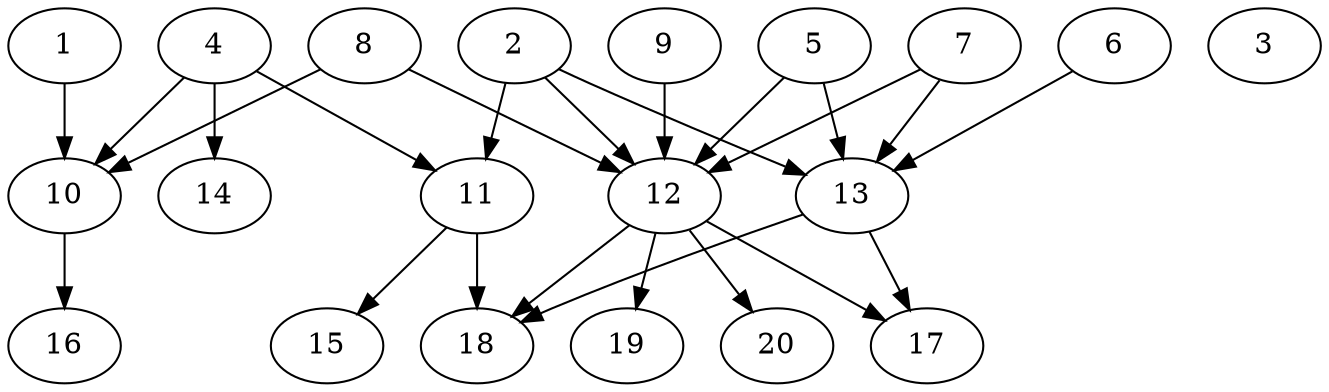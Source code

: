// DAG automatically generated by daggen at Wed Jul 24 21:27:05 2019
// ./daggen --dot -n 20 --ccr 0.4 --fat 0.7 --regular 0.5 --density 0.5 --mindata 5242880 --maxdata 52428800 
digraph G {
  1 [size="107059200", alpha="0.07", expect_size="42823680"] 
  1 -> 10 [size ="42823680"]
  2 [size="76262400", alpha="0.11", expect_size="30504960"] 
  2 -> 11 [size ="30504960"]
  2 -> 12 [size ="30504960"]
  2 -> 13 [size ="30504960"]
  3 [size="94169600", alpha="0.01", expect_size="37667840"] 
  4 [size="20439040", alpha="0.05", expect_size="8175616"] 
  4 -> 10 [size ="8175616"]
  4 -> 11 [size ="8175616"]
  4 -> 14 [size ="8175616"]
  5 [size="97159680", alpha="0.08", expect_size="38863872"] 
  5 -> 12 [size ="38863872"]
  5 -> 13 [size ="38863872"]
  6 [size="55022080", alpha="0.01", expect_size="22008832"] 
  6 -> 13 [size ="22008832"]
  7 [size="94717440", alpha="0.05", expect_size="37886976"] 
  7 -> 12 [size ="37886976"]
  7 -> 13 [size ="37886976"]
  8 [size="91540480", alpha="0.05", expect_size="36616192"] 
  8 -> 10 [size ="36616192"]
  8 -> 12 [size ="36616192"]
  9 [size="70517760", alpha="0.15", expect_size="28207104"] 
  9 -> 12 [size ="28207104"]
  10 [size="26961920", alpha="0.19", expect_size="10784768"] 
  10 -> 16 [size ="10784768"]
  11 [size="86763520", alpha="0.07", expect_size="34705408"] 
  11 -> 15 [size ="34705408"]
  11 -> 18 [size ="34705408"]
  12 [size="125276160", alpha="0.05", expect_size="50110464"] 
  12 -> 17 [size ="50110464"]
  12 -> 18 [size ="50110464"]
  12 -> 19 [size ="50110464"]
  12 -> 20 [size ="50110464"]
  13 [size="73940480", alpha="0.04", expect_size="29576192"] 
  13 -> 17 [size ="29576192"]
  13 -> 18 [size ="29576192"]
  14 [size="79324160", alpha="0.16", expect_size="31729664"] 
  15 [size="106406400", alpha="0.17", expect_size="42562560"] 
  16 [size="37790720", alpha="0.04", expect_size="15116288"] 
  17 [size="46382080", alpha="0.06", expect_size="18552832"] 
  18 [size="75243520", alpha="0.12", expect_size="30097408"] 
  19 [size="103848960", alpha="0.16", expect_size="41539584"] 
  20 [size="75655680", alpha="0.12", expect_size="30262272"] 
}
